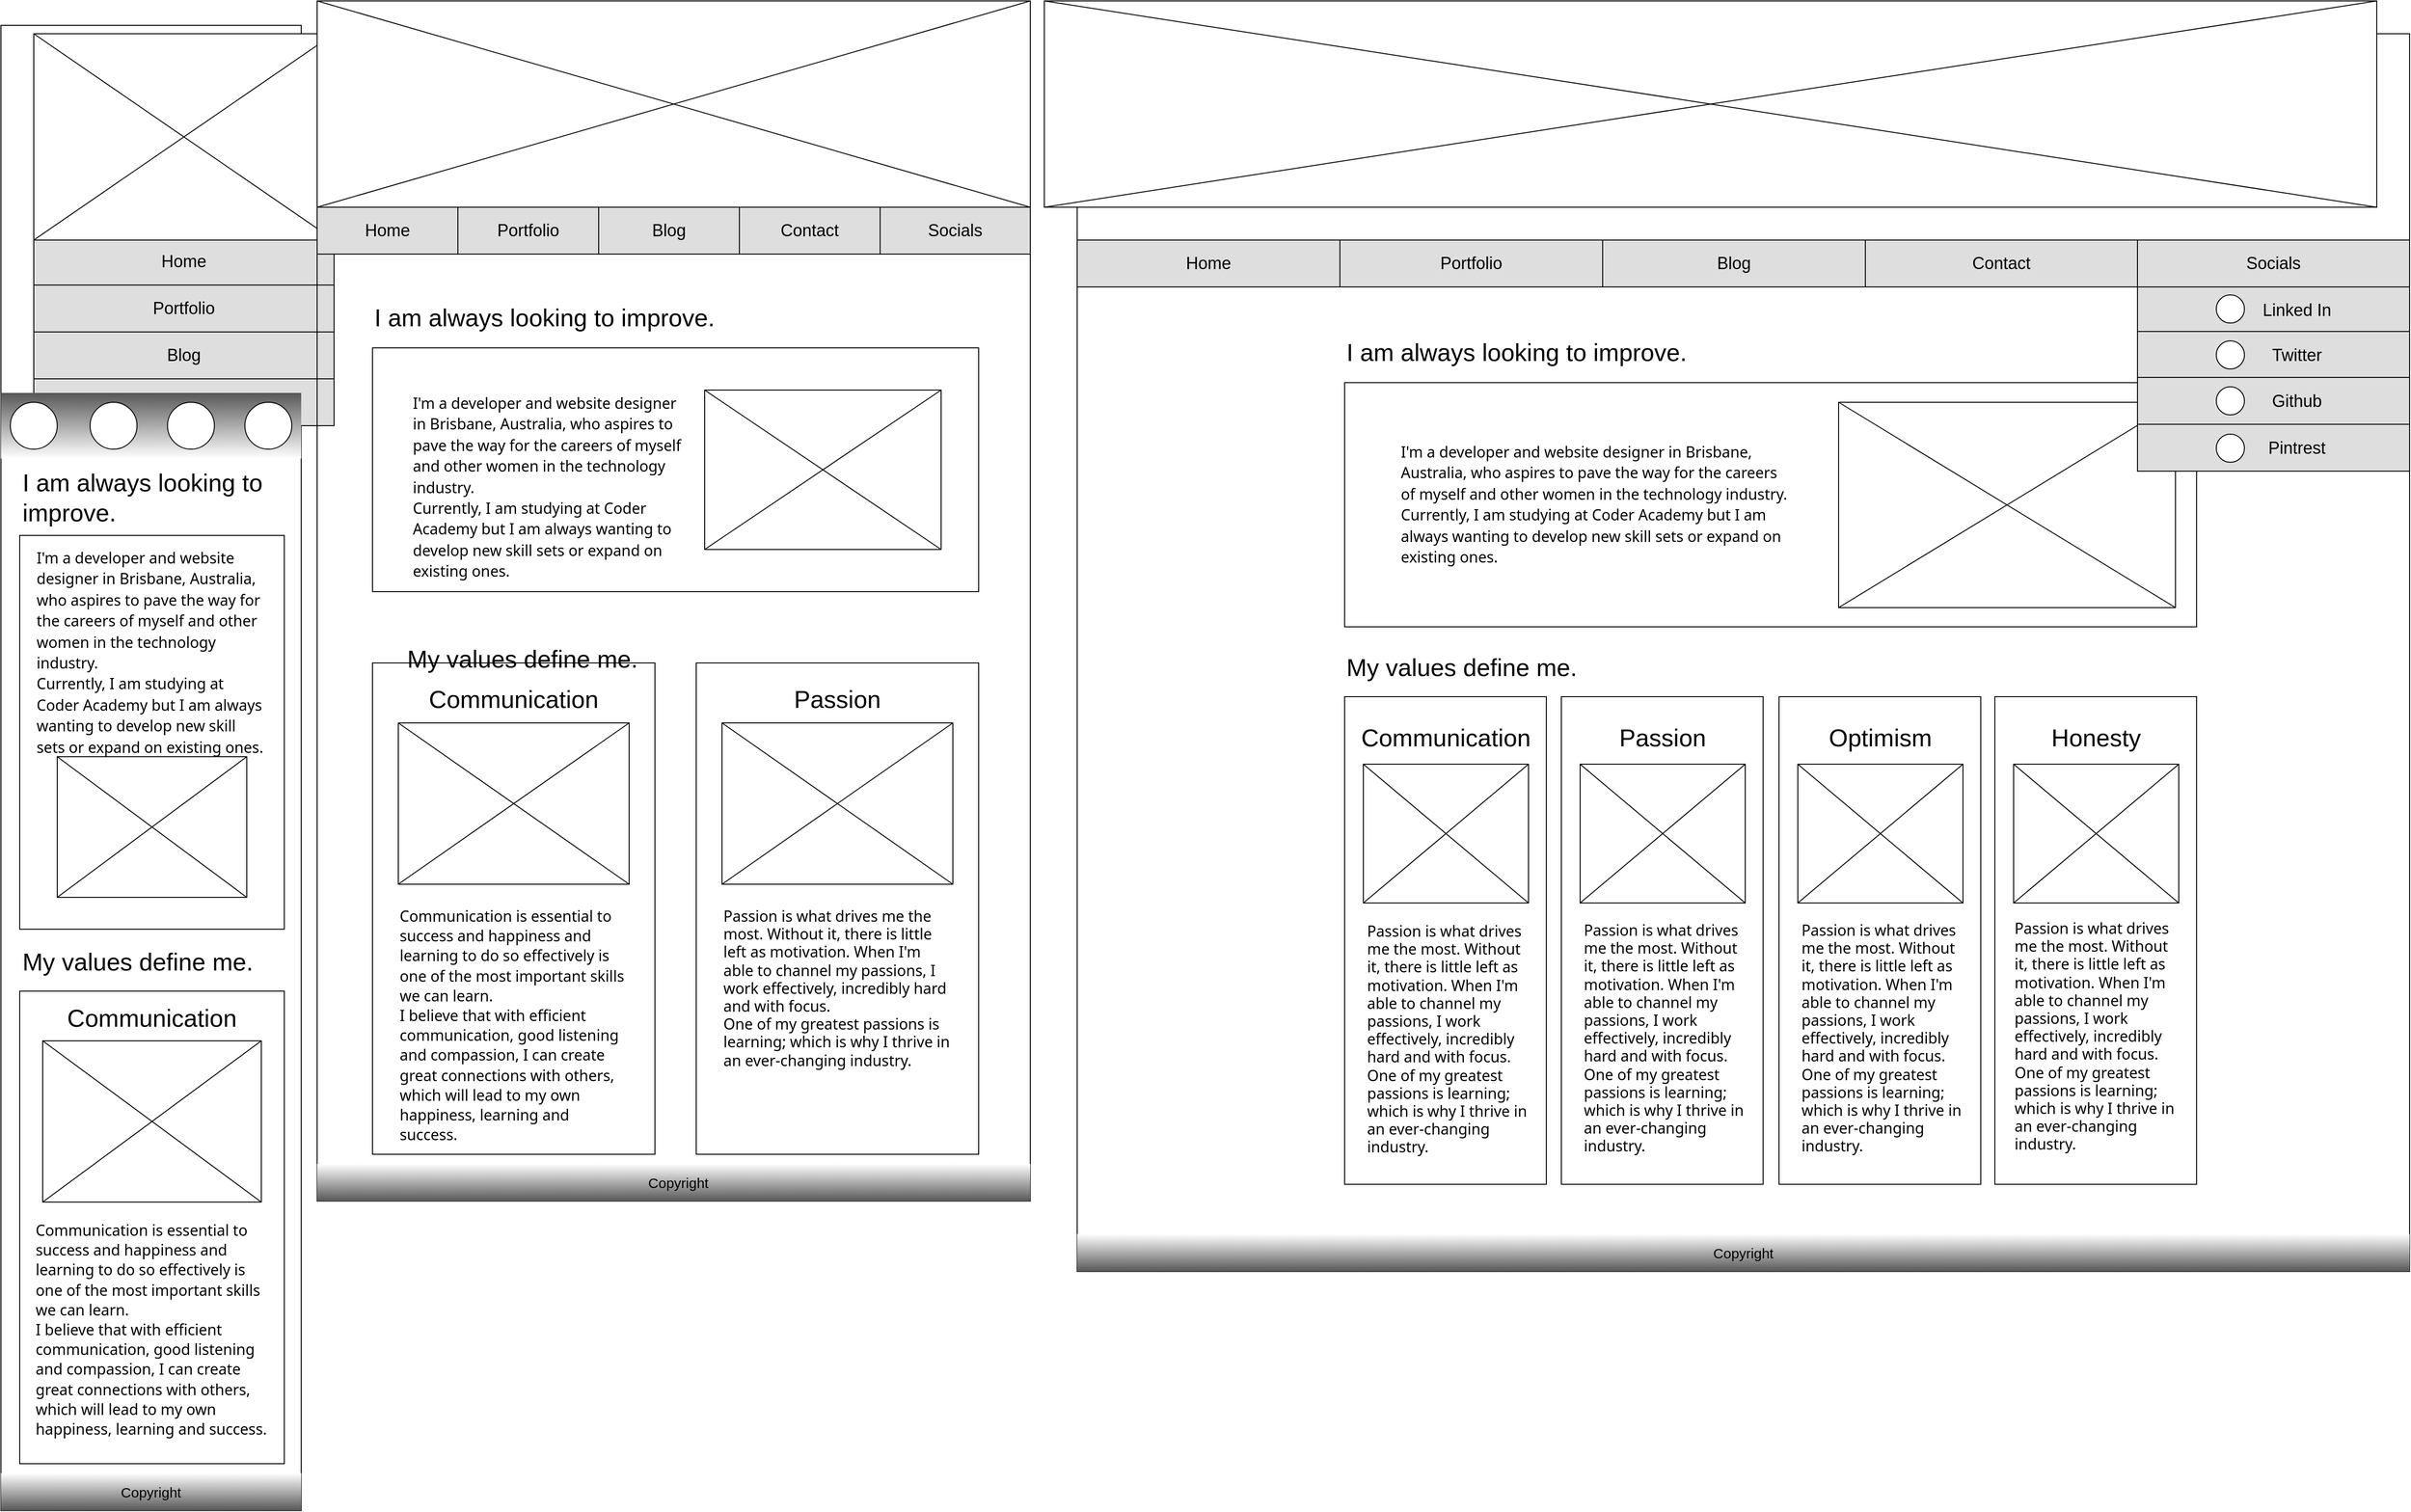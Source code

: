 <mxfile version="11.3.0" pages="1"><diagram id="kmMsdQa8nb6cCzaSzzyP" name="Page-1"><mxGraphModel dx="1680" dy="1723" grid="1" gridSize="10" guides="1" tooltips="1" connect="1" arrows="1" fold="1" page="1" pageScale="1" pageWidth="1920" pageHeight="1200" math="0" shadow="0"><root><mxCell id="0"/><mxCell id="1" parent="0"/><mxCell id="y58xXW2YdagIZf4e2Ub--38" value="" style="rounded=0;whiteSpace=wrap;html=1;shadow=0;glass=0;strokeColor=#000000;fillColor=none;gradientColor=#ffffff;fontSize=18;align=center;" parent="1" vertex="1"><mxGeometry x="1180" y="55" width="1420" height="1320" as="geometry"/></mxCell><mxCell id="y58xXW2YdagIZf4e2Ub--3" value="" style="rounded=0;whiteSpace=wrap;html=1;fillColor=none;" parent="1" vertex="1"><mxGeometry x="33" y="46" width="320" height="1584" as="geometry"/></mxCell><mxCell id="y58xXW2YdagIZf4e2Ub--6" value="&lt;font style=&quot;font-size: 18px&quot;&gt;Home&lt;/font&gt;" style="rounded=0;whiteSpace=wrap;html=1;fillColor=#DEDEDE;shadow=0;glass=0;" parent="1" vertex="1"><mxGeometry x="68" y="273" width="320" height="50" as="geometry"/></mxCell><mxCell id="y58xXW2YdagIZf4e2Ub--7" value="Portfolio" style="rounded=0;whiteSpace=wrap;html=1;fillColor=#DEDEDE;shadow=0;glass=0;fontSize=18;" parent="1" vertex="1"><mxGeometry x="68" y="323" width="320" height="50" as="geometry"/></mxCell><mxCell id="y58xXW2YdagIZf4e2Ub--8" value="Blog" style="rounded=0;whiteSpace=wrap;html=1;fillColor=#DEDEDE;shadow=0;glass=0;fontSize=18;" parent="1" vertex="1"><mxGeometry x="68" y="373" width="320" height="50" as="geometry"/></mxCell><mxCell id="y58xXW2YdagIZf4e2Ub--9" value="Contact" style="rounded=0;whiteSpace=wrap;html=1;fillColor=#DEDEDE;shadow=0;glass=0;fontSize=18;" parent="1" vertex="1"><mxGeometry x="68" y="423" width="320" height="50" as="geometry"/></mxCell><mxCell id="y58xXW2YdagIZf4e2Ub--4" value="" style="verticalLabelPosition=bottom;shadow=0;dashed=0;align=center;html=1;verticalAlign=top;strokeWidth=1;shape=mxgraph.mockup.graphics.simpleIcon;strokeColor=#000000;fillColor=#ffffff;" parent="1" vertex="1"><mxGeometry x="68" y="55" width="320" height="220" as="geometry"/></mxCell><mxCell id="y58xXW2YdagIZf4e2Ub--37" value="" style="rounded=0;whiteSpace=wrap;html=1;shadow=0;glass=0;strokeColor=#000000;fillColor=none;gradientColor=#ffffff;fontSize=18;align=center;" parent="1" vertex="1"><mxGeometry x="370" y="21" width="760" height="1279" as="geometry"/></mxCell><mxCell id="y58xXW2YdagIZf4e2Ub--39" value="" style="verticalLabelPosition=bottom;shadow=0;dashed=0;align=center;html=1;verticalAlign=top;strokeWidth=1;shape=mxgraph.mockup.graphics.simpleIcon;strokeColor=#000000;fillColor=#ffffff;" parent="1" vertex="1"><mxGeometry x="370" y="20" width="760" height="220" as="geometry"/></mxCell><mxCell id="y58xXW2YdagIZf4e2Ub--40" value="" style="verticalLabelPosition=bottom;shadow=0;dashed=0;align=center;html=1;verticalAlign=top;strokeWidth=1;shape=mxgraph.mockup.graphics.simpleIcon;strokeColor=#000000;fillColor=#ffffff;" parent="1" vertex="1"><mxGeometry x="1145" y="20" width="1420" height="220" as="geometry"/></mxCell><mxCell id="y58xXW2YdagIZf4e2Ub--41" value="&lt;font style=&quot;font-size: 18px&quot;&gt;Home&lt;/font&gt;" style="rounded=0;whiteSpace=wrap;html=1;fillColor=#DEDEDE;shadow=0;glass=0;" parent="1" vertex="1"><mxGeometry x="370" y="240" width="150" height="50" as="geometry"/></mxCell><mxCell id="y58xXW2YdagIZf4e2Ub--42" value="Portfolio" style="rounded=0;whiteSpace=wrap;html=1;fillColor=#DEDEDE;shadow=0;glass=0;fontSize=18;" parent="1" vertex="1"><mxGeometry x="520" y="240" width="150" height="50" as="geometry"/></mxCell><mxCell id="y58xXW2YdagIZf4e2Ub--43" value="Blog" style="rounded=0;whiteSpace=wrap;html=1;fillColor=#DEDEDE;shadow=0;glass=0;fontSize=18;" parent="1" vertex="1"><mxGeometry x="670" y="240" width="150" height="50" as="geometry"/></mxCell><mxCell id="y58xXW2YdagIZf4e2Ub--44" value="Contact" style="rounded=0;whiteSpace=wrap;html=1;fillColor=#DEDEDE;shadow=0;glass=0;fontSize=18;" parent="1" vertex="1"><mxGeometry x="820" y="240" width="150" height="50" as="geometry"/></mxCell><mxCell id="9w5Ck9JfwauFiFyTkA3X-1" value="" style="group" parent="1" vertex="1" connectable="0"><mxGeometry x="33" y="438" width="320" height="70" as="geometry"/></mxCell><mxCell id="y58xXW2YdagIZf4e2Ub--10" value="" style="rounded=0;whiteSpace=wrap;html=1;fillColor=#575757;shadow=0;glass=0;gradientColor=#ffffff;strokeColor=none;" parent="9w5Ck9JfwauFiFyTkA3X-1" vertex="1"><mxGeometry width="320" height="70" as="geometry"/></mxCell><mxCell id="y58xXW2YdagIZf4e2Ub--11" value="" style="ellipse;whiteSpace=wrap;html=1;aspect=fixed;rounded=0;shadow=0;glass=0;fillColor=#FFFFFF;gradientColor=#ffffff;" parent="9w5Ck9JfwauFiFyTkA3X-1" vertex="1"><mxGeometry x="10" y="10" width="50" height="50" as="geometry"/></mxCell><mxCell id="y58xXW2YdagIZf4e2Ub--12" value="" style="ellipse;whiteSpace=wrap;html=1;aspect=fixed;rounded=0;shadow=0;glass=0;fillColor=#FFFFFF;gradientColor=#ffffff;" parent="9w5Ck9JfwauFiFyTkA3X-1" vertex="1"><mxGeometry x="260" y="10" width="50" height="50" as="geometry"/></mxCell><mxCell id="y58xXW2YdagIZf4e2Ub--13" value="" style="ellipse;whiteSpace=wrap;html=1;aspect=fixed;rounded=0;shadow=0;glass=0;fillColor=#FFFFFF;gradientColor=#ffffff;" parent="9w5Ck9JfwauFiFyTkA3X-1" vertex="1"><mxGeometry x="95" y="10" width="50" height="50" as="geometry"/></mxCell><mxCell id="y58xXW2YdagIZf4e2Ub--14" value="" style="ellipse;whiteSpace=wrap;html=1;aspect=fixed;rounded=0;shadow=0;glass=0;fillColor=#FFFFFF;gradientColor=#ffffff;" parent="9w5Ck9JfwauFiFyTkA3X-1" vertex="1"><mxGeometry x="177.5" y="10" width="50" height="50" as="geometry"/></mxCell><mxCell id="9w5Ck9JfwauFiFyTkA3X-3" value="" style="group" parent="1" vertex="1" connectable="0"><mxGeometry x="33" y="1590" width="320" height="40" as="geometry"/></mxCell><mxCell id="y58xXW2YdagIZf4e2Ub--34" value="" style="rounded=0;whiteSpace=wrap;html=1;fillColor=#575757;shadow=0;glass=0;gradientColor=#ffffff;strokeColor=none;rotation=180;" parent="9w5Ck9JfwauFiFyTkA3X-3" vertex="1"><mxGeometry width="320" height="40" as="geometry"/></mxCell><mxCell id="y58xXW2YdagIZf4e2Ub--35" value="Copyright" style="text;html=1;strokeColor=none;fillColor=none;align=center;verticalAlign=middle;whiteSpace=wrap;rounded=0;shadow=0;glass=0;fontSize=15;" parent="9w5Ck9JfwauFiFyTkA3X-3" vertex="1"><mxGeometry x="140" y="10" width="40" height="20" as="geometry"/></mxCell><mxCell id="9w5Ck9JfwauFiFyTkA3X-4" value="Socials" style="rounded=0;whiteSpace=wrap;html=1;fillColor=#DEDEDE;shadow=0;glass=0;fontSize=18;" parent="1" vertex="1"><mxGeometry x="970" y="240" width="160" height="50" as="geometry"/></mxCell><mxCell id="qHYiYLSmUtGugudNlelv-11" value="" style="group" vertex="1" connectable="0" parent="1"><mxGeometry x="53" y="520" width="282" height="1060" as="geometry"/></mxCell><mxCell id="qHYiYLSmUtGugudNlelv-1" value="I am always looking to improve." style="text;html=1;strokeColor=none;fillColor=none;align=left;verticalAlign=middle;whiteSpace=wrap;rounded=0;fontSize=26;" vertex="1" parent="qHYiYLSmUtGugudNlelv-11"><mxGeometry x="1" width="280" height="60" as="geometry"/></mxCell><mxCell id="qHYiYLSmUtGugudNlelv-2" value="" style="rounded=0;whiteSpace=wrap;html=1;fontSize=26;align=left;" vertex="1" parent="qHYiYLSmUtGugudNlelv-11"><mxGeometry y="70" width="282" height="420" as="geometry"/></mxCell><mxCell id="qHYiYLSmUtGugudNlelv-4" value="&lt;p style=&quot;line-height: 170%&quot;&gt;&lt;span style=&quot;font-family: nunito, &amp;quot;segoe ui&amp;quot;, tahoma, geneva, verdana, sans-serif; font-size: medium;&quot;&gt;I'm a developer and website designer in Brisbane, Australia, who aspires to pave the way for the careers of myself and other women in the technology industry.&lt;/span&gt;&lt;br style=&quot;margin: 0px; padding: 0px; font-family: nunito, &amp;quot;segoe ui&amp;quot;, tahoma, geneva, verdana, sans-serif; font-size: medium;&quot;&gt;&lt;span style=&quot;&quot;&gt;&lt;font face=&quot;nunito, segoe ui, tahoma, geneva, verdana, sans-serif&quot; size=&quot;3&quot;&gt;Currently, I am studying at Coder Academy but I am always wanting to develop new skill sets&amp;nbsp;or expand on existing ones.&lt;/font&gt;&lt;/span&gt;&lt;/p&gt;" style="text;spacingTop=-5;whiteSpace=wrap;html=1;align=left;fontSize=12;fontFamily=Helvetica;fillColor=none;verticalAlign=top;fontColor=#000000;labelBackgroundColor=none;" vertex="1" parent="qHYiYLSmUtGugudNlelv-11"><mxGeometry x="16" y="70" width="250" height="220" as="geometry"/></mxCell><mxCell id="qHYiYLSmUtGugudNlelv-5" value="" style="verticalLabelPosition=bottom;shadow=0;dashed=0;align=center;html=1;verticalAlign=top;strokeWidth=1;shape=mxgraph.mockup.graphics.simpleIcon;strokeColor=#000000;fillColor=#ffffff;fontSize=26;" vertex="1" parent="qHYiYLSmUtGugudNlelv-11"><mxGeometry x="40" y="306" width="202" height="150" as="geometry"/></mxCell><mxCell id="qHYiYLSmUtGugudNlelv-6" value="My values define me." style="text;html=1;strokeColor=none;fillColor=none;align=left;verticalAlign=middle;whiteSpace=wrap;rounded=0;fontSize=26;" vertex="1" parent="qHYiYLSmUtGugudNlelv-11"><mxGeometry x="1" y="510" width="280" height="30" as="geometry"/></mxCell><mxCell id="qHYiYLSmUtGugudNlelv-7" value="" style="rounded=0;whiteSpace=wrap;html=1;fontSize=26;align=left;" vertex="1" parent="qHYiYLSmUtGugudNlelv-11"><mxGeometry y="556" width="282" height="504" as="geometry"/></mxCell><mxCell id="qHYiYLSmUtGugudNlelv-8" value="Communication" style="text;html=1;strokeColor=none;fillColor=none;align=center;verticalAlign=middle;whiteSpace=wrap;rounded=0;fontSize=26;glass=0;labelBackgroundColor=none;" vertex="1" parent="qHYiYLSmUtGugudNlelv-11"><mxGeometry x="15" y="570" width="252" height="30" as="geometry"/></mxCell><mxCell id="qHYiYLSmUtGugudNlelv-9" value="" style="verticalLabelPosition=bottom;shadow=0;dashed=0;align=center;html=1;verticalAlign=top;strokeWidth=1;shape=mxgraph.mockup.graphics.simpleIcon;strokeColor=#000000;fillColor=#ffffff;fontSize=26;" vertex="1" parent="qHYiYLSmUtGugudNlelv-11"><mxGeometry x="24.5" y="609" width="233" height="172" as="geometry"/></mxCell><mxCell id="qHYiYLSmUtGugudNlelv-10" value="&lt;span style=&quot;background-color: rgb(255 , 255 , 255) ; line-height: 160%&quot;&gt;&lt;span style=&quot;font-family: &amp;#34;nunito&amp;#34; , &amp;#34;segoe ui&amp;#34; , &amp;#34;tahoma&amp;#34; , &amp;#34;geneva&amp;#34; , &amp;#34;verdana&amp;#34; , sans-serif ; font-size: medium&quot;&gt;Communication is essential to success and happiness and learning to do so effectively is one of the most important skills we can learn.&lt;/span&gt;&lt;br style=&quot;margin: 0px ; padding: 0px ; font-family: &amp;#34;nunito&amp;#34; , &amp;#34;segoe ui&amp;#34; , &amp;#34;tahoma&amp;#34; , &amp;#34;geneva&amp;#34; , &amp;#34;verdana&amp;#34; , sans-serif ; font-size: medium&quot;&gt;&lt;span style=&quot;font-family: &amp;#34;nunito&amp;#34; , &amp;#34;segoe ui&amp;#34; , &amp;#34;tahoma&amp;#34; , &amp;#34;geneva&amp;#34; , &amp;#34;verdana&amp;#34; , sans-serif ; font-size: medium&quot;&gt;I believe that with efficient communication, good listening and compassion, I can create great connections with others, which will lead to my own happiness, learning and success.&lt;/span&gt;&lt;/span&gt;" style="text;spacingTop=-5;fillColor=#ffffff;whiteSpace=wrap;html=1;align=left;fontSize=12;fontFamily=Helvetica;fillColor=none;strokeColor=none;rounded=0;glass=0;labelBackgroundColor=none;" vertex="1" parent="qHYiYLSmUtGugudNlelv-11"><mxGeometry x="15" y="800" width="250" height="250" as="geometry"/></mxCell><mxCell id="qHYiYLSmUtGugudNlelv-17" value="My values define me." style="text;html=1;strokeColor=none;fillColor=none;align=left;verticalAlign=middle;whiteSpace=wrap;rounded=0;fontSize=26;" vertex="1" parent="1"><mxGeometry x="1465.223" y="716" width="482.553" height="30" as="geometry"/></mxCell><mxCell id="qHYiYLSmUtGugudNlelv-22" value="" style="group" vertex="1" connectable="0" parent="1"><mxGeometry x="370" y="1260.167" width="760" height="40" as="geometry"/></mxCell><mxCell id="y58xXW2YdagIZf4e2Ub--71" value="" style="rounded=0;whiteSpace=wrap;html=1;fillColor=#575757;shadow=0;glass=0;gradientColor=#ffffff;strokeColor=none;rotation=180;" parent="qHYiYLSmUtGugudNlelv-22" vertex="1"><mxGeometry width="760" height="40" as="geometry"/></mxCell><mxCell id="y58xXW2YdagIZf4e2Ub--72" value="Copyright" style="text;html=1;strokeColor=none;fillColor=none;align=center;verticalAlign=middle;whiteSpace=wrap;rounded=0;shadow=0;glass=0;fontSize=15;" parent="qHYiYLSmUtGugudNlelv-22" vertex="1"><mxGeometry x="365" y="10" width="40" height="20" as="geometry"/></mxCell><mxCell id="qHYiYLSmUtGugudNlelv-23" value="" style="group" vertex="1" connectable="0" parent="1"><mxGeometry x="429" y="726" width="301" height="524" as="geometry"/></mxCell><mxCell id="qHYiYLSmUtGugudNlelv-18" value="" style="rounded=0;whiteSpace=wrap;html=1;fontSize=26;align=left;" vertex="1" parent="qHYiYLSmUtGugudNlelv-23"><mxGeometry width="301" height="524" as="geometry"/></mxCell><mxCell id="qHYiYLSmUtGugudNlelv-19" value="Communication" style="text;html=1;strokeColor=none;fillColor=none;align=center;verticalAlign=middle;whiteSpace=wrap;rounded=0;fontSize=26;glass=0;labelBackgroundColor=none;" vertex="1" parent="qHYiYLSmUtGugudNlelv-23"><mxGeometry x="47" y="24" width="207" height="30" as="geometry"/></mxCell><mxCell id="qHYiYLSmUtGugudNlelv-20" value="" style="verticalLabelPosition=bottom;shadow=0;dashed=0;align=center;html=1;verticalAlign=top;strokeWidth=1;shape=mxgraph.mockup.graphics.simpleIcon;strokeColor=#000000;fillColor=#ffffff;fontSize=26;" vertex="1" parent="qHYiYLSmUtGugudNlelv-23"><mxGeometry x="27.5" y="64" width="246" height="172" as="geometry"/></mxCell><mxCell id="qHYiYLSmUtGugudNlelv-21" value="&lt;span style=&quot;line-height: 160%;&quot;&gt;&lt;span style=&quot;font-family: &amp;quot;nunito&amp;quot; , &amp;quot;segoe ui&amp;quot; , &amp;quot;tahoma&amp;quot; , &amp;quot;geneva&amp;quot; , &amp;quot;verdana&amp;quot; , sans-serif ; font-size: medium&quot;&gt;Communication is essential to success and happiness and learning to do so effectively is one of the most important skills we can learn.&lt;/span&gt;&lt;br style=&quot;margin: 0px ; padding: 0px ; font-family: &amp;quot;nunito&amp;quot; , &amp;quot;segoe ui&amp;quot; , &amp;quot;tahoma&amp;quot; , &amp;quot;geneva&amp;quot; , &amp;quot;verdana&amp;quot; , sans-serif ; font-size: medium&quot;&gt;&lt;span style=&quot;font-family: &amp;quot;nunito&amp;quot; , &amp;quot;segoe ui&amp;quot; , &amp;quot;tahoma&amp;quot; , &amp;quot;geneva&amp;quot; , &amp;quot;verdana&amp;quot; , sans-serif ; font-size: medium&quot;&gt;I believe that with efficient communication, good listening and compassion, I can create great connections with others, which will lead to my own happiness, learning and success.&lt;/span&gt;&lt;/span&gt;" style="text;spacingTop=-5;fillColor=#ffffff;whiteSpace=wrap;html=1;align=left;fontSize=12;fontFamily=Helvetica;fillColor=none;strokeColor=none;rounded=0;glass=0;labelBackgroundColor=none;" vertex="1" parent="qHYiYLSmUtGugudNlelv-23"><mxGeometry x="27" y="259" width="244" height="250" as="geometry"/></mxCell><mxCell id="qHYiYLSmUtGugudNlelv-24" value="" style="group" vertex="1" connectable="0" parent="1"><mxGeometry x="774" y="726" width="301" height="524" as="geometry"/></mxCell><mxCell id="qHYiYLSmUtGugudNlelv-25" value="" style="rounded=0;whiteSpace=wrap;html=1;fontSize=26;align=left;" vertex="1" parent="qHYiYLSmUtGugudNlelv-24"><mxGeometry width="301" height="524" as="geometry"/></mxCell><mxCell id="qHYiYLSmUtGugudNlelv-26" value="Passion" style="text;html=1;strokeColor=none;fillColor=none;align=center;verticalAlign=middle;whiteSpace=wrap;rounded=0;fontSize=26;glass=0;labelBackgroundColor=none;" vertex="1" parent="qHYiYLSmUtGugudNlelv-24"><mxGeometry x="47" y="24" width="207" height="30" as="geometry"/></mxCell><mxCell id="qHYiYLSmUtGugudNlelv-27" value="" style="verticalLabelPosition=bottom;shadow=0;dashed=0;align=center;html=1;verticalAlign=top;strokeWidth=1;shape=mxgraph.mockup.graphics.simpleIcon;strokeColor=#000000;fillColor=#ffffff;fontSize=26;" vertex="1" parent="qHYiYLSmUtGugudNlelv-24"><mxGeometry x="27.5" y="64" width="246" height="172" as="geometry"/></mxCell><mxCell id="qHYiYLSmUtGugudNlelv-28" value="&lt;span style=&quot;font-family: nunito, &amp;quot;segoe ui&amp;quot;, tahoma, geneva, verdana, sans-serif; font-size: medium;&quot;&gt;Passion is what drives me the most. Without it, there is little left as motivation. When I'm able to channel my passions, I work effectively, incredibly hard and with focus.&lt;/span&gt;&lt;br style=&quot;margin: 0px; padding: 0px; font-family: nunito, &amp;quot;segoe ui&amp;quot;, tahoma, geneva, verdana, sans-serif; font-size: medium;&quot;&gt;&lt;span style=&quot;font-family: nunito, &amp;quot;segoe ui&amp;quot;, tahoma, geneva, verdana, sans-serif; font-size: medium;&quot;&gt;One of my greatest passions is learning; which is why I thrive in an ever-changing industry.&lt;/span&gt;" style="text;spacingTop=-5;fillColor=#ffffff;whiteSpace=wrap;html=1;align=left;fontSize=12;fontFamily=Helvetica;fillColor=none;strokeColor=none;rounded=0;glass=0;labelBackgroundColor=none;" vertex="1" parent="qHYiYLSmUtGugudNlelv-24"><mxGeometry x="27" y="259" width="244" height="250" as="geometry"/></mxCell><mxCell id="qHYiYLSmUtGugudNlelv-29" value="" style="group" vertex="1" connectable="0" parent="1"><mxGeometry x="429" y="327.5" width="646" height="322.5" as="geometry"/></mxCell><mxCell id="qHYiYLSmUtGugudNlelv-13" value="I am always looking to improve." style="text;html=1;strokeColor=none;fillColor=none;align=left;verticalAlign=middle;whiteSpace=wrap;rounded=0;fontSize=26;" vertex="1" parent="qHYiYLSmUtGugudNlelv-29"><mxGeometry x="0.223" width="482.553" height="60" as="geometry"/></mxCell><mxCell id="qHYiYLSmUtGugudNlelv-14" value="" style="rounded=0;whiteSpace=wrap;html=1;fontSize=26;align=left;" vertex="1" parent="qHYiYLSmUtGugudNlelv-29"><mxGeometry y="62.5" width="646" height="260" as="geometry"/></mxCell><mxCell id="qHYiYLSmUtGugudNlelv-15" value="&lt;p style=&quot;line-height: 170%&quot;&gt;&lt;span style=&quot;font-family: nunito, &amp;quot;segoe ui&amp;quot;, tahoma, geneva, verdana, sans-serif; font-size: medium;&quot;&gt;I'm a developer and website designer in Brisbane, Australia, who aspires to pave the way for the careers of myself and other women in the technology industry.&lt;/span&gt;&lt;br style=&quot;margin: 0px; padding: 0px; font-family: nunito, &amp;quot;segoe ui&amp;quot;, tahoma, geneva, verdana, sans-serif; font-size: medium;&quot;&gt;&lt;span style=&quot;&quot;&gt;&lt;font face=&quot;nunito, segoe ui, tahoma, geneva, verdana, sans-serif&quot; size=&quot;3&quot;&gt;Currently, I am studying at Coder Academy but I am always wanting to develop new skill sets&amp;nbsp;or expand on existing ones.&lt;/font&gt;&lt;/span&gt;&lt;/p&gt;" style="text;spacingTop=-5;whiteSpace=wrap;html=1;align=left;fontSize=12;fontFamily=Helvetica;fillColor=none;verticalAlign=top;fontColor=#000000;labelBackgroundColor=none;" vertex="1" parent="qHYiYLSmUtGugudNlelv-29"><mxGeometry x="41" y="97.5" width="297" height="190" as="geometry"/></mxCell><mxCell id="qHYiYLSmUtGugudNlelv-16" value="" style="verticalLabelPosition=bottom;shadow=0;dashed=0;align=center;html=1;verticalAlign=top;strokeWidth=1;shape=mxgraph.mockup.graphics.simpleIcon;strokeColor=#000000;fillColor=#ffffff;fontSize=26;" vertex="1" parent="qHYiYLSmUtGugudNlelv-29"><mxGeometry x="354" y="107.5" width="252" height="170" as="geometry"/></mxCell><mxCell id="qHYiYLSmUtGugudNlelv-30" value="" style="group" vertex="1" connectable="0" parent="1"><mxGeometry x="1465" y="364.5" width="908" height="323" as="geometry"/></mxCell><mxCell id="qHYiYLSmUtGugudNlelv-31" value="I am always looking to improve." style="text;html=1;strokeColor=none;fillColor=none;align=left;verticalAlign=middle;whiteSpace=wrap;rounded=0;fontSize=26;" vertex="1" parent="qHYiYLSmUtGugudNlelv-30"><mxGeometry x="0.314" width="678.264" height="60.093" as="geometry"/></mxCell><mxCell id="qHYiYLSmUtGugudNlelv-32" value="" style="rounded=0;whiteSpace=wrap;html=1;fontSize=26;align=left;" vertex="1" parent="qHYiYLSmUtGugudNlelv-30"><mxGeometry y="62.597" width="908" height="260.403" as="geometry"/></mxCell><mxCell id="qHYiYLSmUtGugudNlelv-33" value="&lt;p style=&quot;line-height: 170%&quot;&gt;&lt;span style=&quot;font-family: nunito, &amp;quot;segoe ui&amp;quot;, tahoma, geneva, verdana, sans-serif; font-size: medium;&quot;&gt;I'm a developer and website designer in Brisbane, Australia, who aspires to pave the way for the careers of myself and other women in the technology industry.&lt;/span&gt;&lt;br style=&quot;margin: 0px; padding: 0px; font-family: nunito, &amp;quot;segoe ui&amp;quot;, tahoma, geneva, verdana, sans-serif; font-size: medium;&quot;&gt;&lt;span style=&quot;&quot;&gt;&lt;font face=&quot;nunito, segoe ui, tahoma, geneva, verdana, sans-serif&quot; size=&quot;3&quot;&gt;Currently, I am studying at Coder Academy but I am always wanting to develop new skill sets&amp;nbsp;or expand on existing ones.&lt;/font&gt;&lt;/span&gt;&lt;/p&gt;" style="text;spacingTop=-5;whiteSpace=wrap;html=1;align=left;fontSize=12;fontFamily=Helvetica;fillColor=none;verticalAlign=top;fontColor=#000000;labelBackgroundColor=none;" vertex="1" parent="qHYiYLSmUtGugudNlelv-30"><mxGeometry x="58" y="112" width="417" height="162" as="geometry"/></mxCell><mxCell id="qHYiYLSmUtGugudNlelv-34" value="" style="verticalLabelPosition=bottom;shadow=0;dashed=0;align=center;html=1;verticalAlign=top;strokeWidth=1;shape=mxgraph.mockup.graphics.simpleIcon;strokeColor=#000000;fillColor=#ffffff;fontSize=26;" vertex="1" parent="qHYiYLSmUtGugudNlelv-30"><mxGeometry x="526.5" y="83.5" width="359" height="219" as="geometry"/></mxCell><mxCell id="9w5Ck9JfwauFiFyTkA3X-52" value="" style="group" parent="1" vertex="1" connectable="0"><mxGeometry x="1180" y="275" width="1420" height="246.5" as="geometry"/></mxCell><mxCell id="y58xXW2YdagIZf4e2Ub--73" value="&lt;font style=&quot;font-size: 18px&quot;&gt;Home&lt;/font&gt;" style="rounded=0;whiteSpace=wrap;html=1;fillColor=#DEDEDE;shadow=0;glass=0;" parent="9w5Ck9JfwauFiFyTkA3X-52" vertex="1"><mxGeometry width="280" height="50" as="geometry"/></mxCell><mxCell id="y58xXW2YdagIZf4e2Ub--74" value="Portfolio" style="rounded=0;whiteSpace=wrap;html=1;fillColor=#DEDEDE;shadow=0;glass=0;fontSize=18;" parent="9w5Ck9JfwauFiFyTkA3X-52" vertex="1"><mxGeometry x="280" width="280" height="50" as="geometry"/></mxCell><mxCell id="y58xXW2YdagIZf4e2Ub--75" value="Blog" style="rounded=0;whiteSpace=wrap;html=1;fillColor=#DEDEDE;shadow=0;glass=0;fontSize=18;" parent="9w5Ck9JfwauFiFyTkA3X-52" vertex="1"><mxGeometry x="560" width="280" height="50" as="geometry"/></mxCell><mxCell id="y58xXW2YdagIZf4e2Ub--76" value="Contact" style="rounded=0;whiteSpace=wrap;html=1;fillColor=#DEDEDE;shadow=0;glass=0;fontSize=18;" parent="9w5Ck9JfwauFiFyTkA3X-52" vertex="1"><mxGeometry x="840" width="290" height="50" as="geometry"/></mxCell><mxCell id="y58xXW2YdagIZf4e2Ub--77" value="Socials" style="rounded=0;whiteSpace=wrap;html=1;fillColor=#DEDEDE;shadow=0;glass=0;fontSize=18;" parent="9w5Ck9JfwauFiFyTkA3X-52" vertex="1"><mxGeometry x="1130" width="290" height="50" as="geometry"/></mxCell><mxCell id="y58xXW2YdagIZf4e2Ub--78" value="Linked In" style="rounded=0;whiteSpace=wrap;html=1;fillColor=#DEDEDE;shadow=0;glass=0;fontSize=18;spacingLeft=50;" parent="9w5Ck9JfwauFiFyTkA3X-52" vertex="1"><mxGeometry x="1130" y="50" width="290" height="50" as="geometry"/></mxCell><mxCell id="y58xXW2YdagIZf4e2Ub--79" value="Twitter" style="rounded=0;whiteSpace=wrap;html=1;fillColor=#DEDEDE;shadow=0;glass=0;fontSize=18;spacingLeft=50;" parent="9w5Ck9JfwauFiFyTkA3X-52" vertex="1"><mxGeometry x="1130" y="97.5" width="290" height="50" as="geometry"/></mxCell><mxCell id="y58xXW2YdagIZf4e2Ub--80" value="Github" style="rounded=0;whiteSpace=wrap;html=1;fillColor=#DEDEDE;shadow=0;glass=0;fontSize=18;spacingLeft=50;" parent="9w5Ck9JfwauFiFyTkA3X-52" vertex="1"><mxGeometry x="1130" y="146.5" width="290" height="50" as="geometry"/></mxCell><mxCell id="y58xXW2YdagIZf4e2Ub--81" value="Pintrest" style="rounded=0;whiteSpace=wrap;html=1;fillColor=#DEDEDE;shadow=0;glass=0;fontSize=18;spacingLeft=50;" parent="9w5Ck9JfwauFiFyTkA3X-52" vertex="1"><mxGeometry x="1130" y="196.5" width="290" height="50" as="geometry"/></mxCell><mxCell id="y58xXW2YdagIZf4e2Ub--82" value="" style="ellipse;whiteSpace=wrap;html=1;aspect=fixed;rounded=0;shadow=0;glass=0;strokeColor=#000000;fillColor=#ffffff;gradientColor=#ffffff;fontSize=18;align=center;" parent="9w5Ck9JfwauFiFyTkA3X-52" vertex="1"><mxGeometry x="1214" y="58.5" width="30" height="30" as="geometry"/></mxCell><mxCell id="y58xXW2YdagIZf4e2Ub--83" value="" style="ellipse;whiteSpace=wrap;html=1;aspect=fixed;rounded=0;shadow=0;glass=0;strokeColor=#000000;fillColor=#ffffff;gradientColor=#ffffff;fontSize=18;align=center;" parent="9w5Ck9JfwauFiFyTkA3X-52" vertex="1"><mxGeometry x="1214" y="107.5" width="30" height="30" as="geometry"/></mxCell><mxCell id="y58xXW2YdagIZf4e2Ub--85" value="" style="ellipse;whiteSpace=wrap;html=1;aspect=fixed;rounded=0;shadow=0;glass=0;strokeColor=#000000;fillColor=#ffffff;gradientColor=#ffffff;fontSize=18;align=center;" parent="9w5Ck9JfwauFiFyTkA3X-52" vertex="1"><mxGeometry x="1214" y="156.5" width="30" height="30" as="geometry"/></mxCell><mxCell id="y58xXW2YdagIZf4e2Ub--87" value="" style="ellipse;whiteSpace=wrap;html=1;aspect=fixed;rounded=0;shadow=0;glass=0;strokeColor=#000000;fillColor=#ffffff;gradientColor=#ffffff;fontSize=18;align=center;" parent="9w5Ck9JfwauFiFyTkA3X-52" vertex="1"><mxGeometry x="1214" y="207" width="30" height="30" as="geometry"/></mxCell><mxCell id="qHYiYLSmUtGugudNlelv-35" value="" style="group" vertex="1" connectable="0" parent="1"><mxGeometry x="1180" y="1335" width="1420" height="40" as="geometry"/></mxCell><mxCell id="y58xXW2YdagIZf4e2Ub--108" value="" style="rounded=0;whiteSpace=wrap;html=1;fillColor=#575757;shadow=0;glass=0;gradientColor=#ffffff;strokeColor=none;rotation=180;" parent="qHYiYLSmUtGugudNlelv-35" vertex="1"><mxGeometry width="1420" height="40" as="geometry"/></mxCell><mxCell id="y58xXW2YdagIZf4e2Ub--109" value="Copyright" style="text;html=1;strokeColor=none;fillColor=none;align=center;verticalAlign=middle;whiteSpace=wrap;rounded=0;shadow=0;glass=0;fontSize=15;" parent="qHYiYLSmUtGugudNlelv-35" vertex="1"><mxGeometry x="690" y="10" width="40" height="20" as="geometry"/></mxCell><mxCell id="qHYiYLSmUtGugudNlelv-36" value="" style="group" vertex="1" connectable="0" parent="1"><mxGeometry x="1465" y="762" width="215" height="589" as="geometry"/></mxCell><mxCell id="qHYiYLSmUtGugudNlelv-37" value="" style="rounded=0;whiteSpace=wrap;html=1;fontSize=26;align=left;" vertex="1" parent="qHYiYLSmUtGugudNlelv-36"><mxGeometry width="215" height="520" as="geometry"/></mxCell><mxCell id="qHYiYLSmUtGugudNlelv-38" value="Communication" style="text;html=1;strokeColor=none;fillColor=none;align=center;verticalAlign=middle;whiteSpace=wrap;rounded=0;fontSize=26;glass=0;labelBackgroundColor=none;" vertex="1" parent="qHYiYLSmUtGugudNlelv-36"><mxGeometry x="33.571" y="26.977" width="147.857" height="33.721" as="geometry"/></mxCell><mxCell id="qHYiYLSmUtGugudNlelv-39" value="" style="verticalLabelPosition=bottom;shadow=0;dashed=0;align=center;html=1;verticalAlign=top;strokeWidth=1;shape=mxgraph.mockup.graphics.simpleIcon;strokeColor=#000000;fillColor=#ffffff;fontSize=26;" vertex="1" parent="qHYiYLSmUtGugudNlelv-36"><mxGeometry x="20" y="72" width="176" height="148" as="geometry"/></mxCell><mxCell id="qHYiYLSmUtGugudNlelv-40" value="&lt;span style=&quot;font-family: nunito, &amp;quot;segoe ui&amp;quot;, tahoma, geneva, verdana, sans-serif; font-size: medium;&quot;&gt;Passion is what drives me the most. Without it, there is little left as motivation. When I'm able to channel my passions, I work effectively, incredibly hard and with focus.&lt;/span&gt;&lt;br style=&quot;margin: 0px; padding: 0px; font-family: nunito, &amp;quot;segoe ui&amp;quot;, tahoma, geneva, verdana, sans-serif; font-size: medium;&quot;&gt;&lt;span style=&quot;font-family: nunito, &amp;quot;segoe ui&amp;quot;, tahoma, geneva, verdana, sans-serif; font-size: medium;&quot;&gt;One of my greatest passions is learning; which is why I thrive in an ever-changing industry.&lt;/span&gt;" style="text;spacingTop=-5;fillColor=#ffffff;whiteSpace=wrap;html=1;align=left;fontSize=12;fontFamily=Helvetica;fillColor=none;strokeColor=none;rounded=0;glass=0;labelBackgroundColor=none;" vertex="1" parent="qHYiYLSmUtGugudNlelv-36"><mxGeometry x="21.786" y="238.628" width="174.286" height="281.011" as="geometry"/></mxCell><mxCell id="qHYiYLSmUtGugudNlelv-41" value="My values define me." style="text;html=1;strokeColor=none;fillColor=none;align=left;verticalAlign=middle;whiteSpace=wrap;rounded=0;fontSize=26;" vertex="1" parent="1"><mxGeometry x="464.223" y="706.5" width="482.553" height="30" as="geometry"/></mxCell><mxCell id="qHYiYLSmUtGugudNlelv-47" value="" style="group" vertex="1" connectable="0" parent="1"><mxGeometry x="1696" y="762" width="215" height="589" as="geometry"/></mxCell><mxCell id="qHYiYLSmUtGugudNlelv-48" value="" style="rounded=0;whiteSpace=wrap;html=1;fontSize=26;align=left;" vertex="1" parent="qHYiYLSmUtGugudNlelv-47"><mxGeometry width="215" height="520" as="geometry"/></mxCell><mxCell id="qHYiYLSmUtGugudNlelv-49" value="Passion" style="text;html=1;strokeColor=none;fillColor=none;align=center;verticalAlign=middle;whiteSpace=wrap;rounded=0;fontSize=26;glass=0;labelBackgroundColor=none;" vertex="1" parent="qHYiYLSmUtGugudNlelv-47"><mxGeometry x="33.571" y="26.977" width="147.857" height="33.721" as="geometry"/></mxCell><mxCell id="qHYiYLSmUtGugudNlelv-50" value="" style="verticalLabelPosition=bottom;shadow=0;dashed=0;align=center;html=1;verticalAlign=top;strokeWidth=1;shape=mxgraph.mockup.graphics.simpleIcon;strokeColor=#000000;fillColor=#ffffff;fontSize=26;" vertex="1" parent="qHYiYLSmUtGugudNlelv-47"><mxGeometry x="20" y="72" width="176" height="148" as="geometry"/></mxCell><mxCell id="qHYiYLSmUtGugudNlelv-51" value="&lt;span style=&quot;font-family: nunito, &amp;quot;segoe ui&amp;quot;, tahoma, geneva, verdana, sans-serif; font-size: medium;&quot;&gt;Passion is what drives me the most. Without it, there is little left as motivation. When I'm able to channel my passions, I work effectively, incredibly hard and with focus.&lt;/span&gt;&lt;br style=&quot;margin: 0px; padding: 0px; font-family: nunito, &amp;quot;segoe ui&amp;quot;, tahoma, geneva, verdana, sans-serif; font-size: medium;&quot;&gt;&lt;span style=&quot;font-family: nunito, &amp;quot;segoe ui&amp;quot;, tahoma, geneva, verdana, sans-serif; font-size: medium;&quot;&gt;One of my greatest passions is learning; which is why I thrive in an ever-changing industry.&lt;/span&gt;" style="text;spacingTop=-5;fillColor=#ffffff;whiteSpace=wrap;html=1;align=left;fontSize=12;fontFamily=Helvetica;fillColor=none;strokeColor=none;rounded=0;glass=0;labelBackgroundColor=none;" vertex="1" parent="qHYiYLSmUtGugudNlelv-47"><mxGeometry x="21.786" y="238.128" width="174.286" height="281.011" as="geometry"/></mxCell><mxCell id="qHYiYLSmUtGugudNlelv-52" value="" style="group" vertex="1" connectable="0" parent="1"><mxGeometry x="1928" y="762" width="215" height="589" as="geometry"/></mxCell><mxCell id="qHYiYLSmUtGugudNlelv-53" value="" style="rounded=0;whiteSpace=wrap;html=1;fontSize=26;align=left;" vertex="1" parent="qHYiYLSmUtGugudNlelv-52"><mxGeometry width="215" height="520" as="geometry"/></mxCell><mxCell id="qHYiYLSmUtGugudNlelv-54" value="Optimism" style="text;html=1;strokeColor=none;fillColor=none;align=center;verticalAlign=middle;whiteSpace=wrap;rounded=0;fontSize=26;glass=0;labelBackgroundColor=none;" vertex="1" parent="qHYiYLSmUtGugudNlelv-52"><mxGeometry x="33.571" y="26.977" width="147.857" height="33.721" as="geometry"/></mxCell><mxCell id="qHYiYLSmUtGugudNlelv-55" value="" style="verticalLabelPosition=bottom;shadow=0;dashed=0;align=center;html=1;verticalAlign=top;strokeWidth=1;shape=mxgraph.mockup.graphics.simpleIcon;strokeColor=#000000;fillColor=#ffffff;fontSize=26;" vertex="1" parent="qHYiYLSmUtGugudNlelv-52"><mxGeometry x="20" y="72" width="176" height="148" as="geometry"/></mxCell><mxCell id="qHYiYLSmUtGugudNlelv-56" value="&lt;span style=&quot;font-family: nunito, &amp;quot;segoe ui&amp;quot;, tahoma, geneva, verdana, sans-serif; font-size: medium;&quot;&gt;Passion is what drives me the most. Without it, there is little left as motivation. When I'm able to channel my passions, I work effectively, incredibly hard and with focus.&lt;/span&gt;&lt;br style=&quot;margin: 0px; padding: 0px; font-family: nunito, &amp;quot;segoe ui&amp;quot;, tahoma, geneva, verdana, sans-serif; font-size: medium;&quot;&gt;&lt;span style=&quot;font-family: nunito, &amp;quot;segoe ui&amp;quot;, tahoma, geneva, verdana, sans-serif; font-size: medium;&quot;&gt;One of my greatest passions is learning; which is why I thrive in an ever-changing industry.&lt;/span&gt;" style="text;spacingTop=-5;fillColor=#ffffff;whiteSpace=wrap;html=1;align=left;fontSize=12;fontFamily=Helvetica;fillColor=none;strokeColor=none;rounded=0;glass=0;labelBackgroundColor=none;" vertex="1" parent="qHYiYLSmUtGugudNlelv-52"><mxGeometry x="21.786" y="238.128" width="174.286" height="281.011" as="geometry"/></mxCell><mxCell id="qHYiYLSmUtGugudNlelv-57" value="" style="group" vertex="1" connectable="0" parent="1"><mxGeometry x="2158" y="762" width="215" height="589" as="geometry"/></mxCell><mxCell id="qHYiYLSmUtGugudNlelv-58" value="" style="rounded=0;whiteSpace=wrap;html=1;fontSize=26;align=left;" vertex="1" parent="qHYiYLSmUtGugudNlelv-57"><mxGeometry width="215" height="520" as="geometry"/></mxCell><mxCell id="qHYiYLSmUtGugudNlelv-59" value="Honesty" style="text;html=1;strokeColor=none;fillColor=none;align=center;verticalAlign=middle;whiteSpace=wrap;rounded=0;fontSize=26;glass=0;labelBackgroundColor=none;" vertex="1" parent="qHYiYLSmUtGugudNlelv-57"><mxGeometry x="33.571" y="26.977" width="147.857" height="33.721" as="geometry"/></mxCell><mxCell id="qHYiYLSmUtGugudNlelv-60" value="" style="verticalLabelPosition=bottom;shadow=0;dashed=0;align=center;html=1;verticalAlign=top;strokeWidth=1;shape=mxgraph.mockup.graphics.simpleIcon;strokeColor=#000000;fillColor=#ffffff;fontSize=26;" vertex="1" parent="qHYiYLSmUtGugudNlelv-57"><mxGeometry x="20" y="72" width="176" height="148" as="geometry"/></mxCell><mxCell id="qHYiYLSmUtGugudNlelv-61" value="&lt;span style=&quot;font-family: nunito, &amp;quot;segoe ui&amp;quot;, tahoma, geneva, verdana, sans-serif; font-size: medium;&quot;&gt;Passion is what drives me the most. Without it, there is little left as motivation. When I'm able to channel my passions, I work effectively, incredibly hard and with focus.&lt;/span&gt;&lt;br style=&quot;margin: 0px; padding: 0px; font-family: nunito, &amp;quot;segoe ui&amp;quot;, tahoma, geneva, verdana, sans-serif; font-size: medium;&quot;&gt;&lt;span style=&quot;font-family: nunito, &amp;quot;segoe ui&amp;quot;, tahoma, geneva, verdana, sans-serif; font-size: medium;&quot;&gt;One of my greatest passions is learning; which is why I thrive in an ever-changing industry.&lt;/span&gt;" style="text;spacingTop=-5;fillColor=#ffffff;whiteSpace=wrap;html=1;align=left;fontSize=12;fontFamily=Helvetica;fillColor=none;strokeColor=none;rounded=0;glass=0;labelBackgroundColor=none;" vertex="1" parent="qHYiYLSmUtGugudNlelv-57"><mxGeometry x="19.286" y="236.128" width="174.286" height="281.011" as="geometry"/></mxCell></root></mxGraphModel></diagram></mxfile>